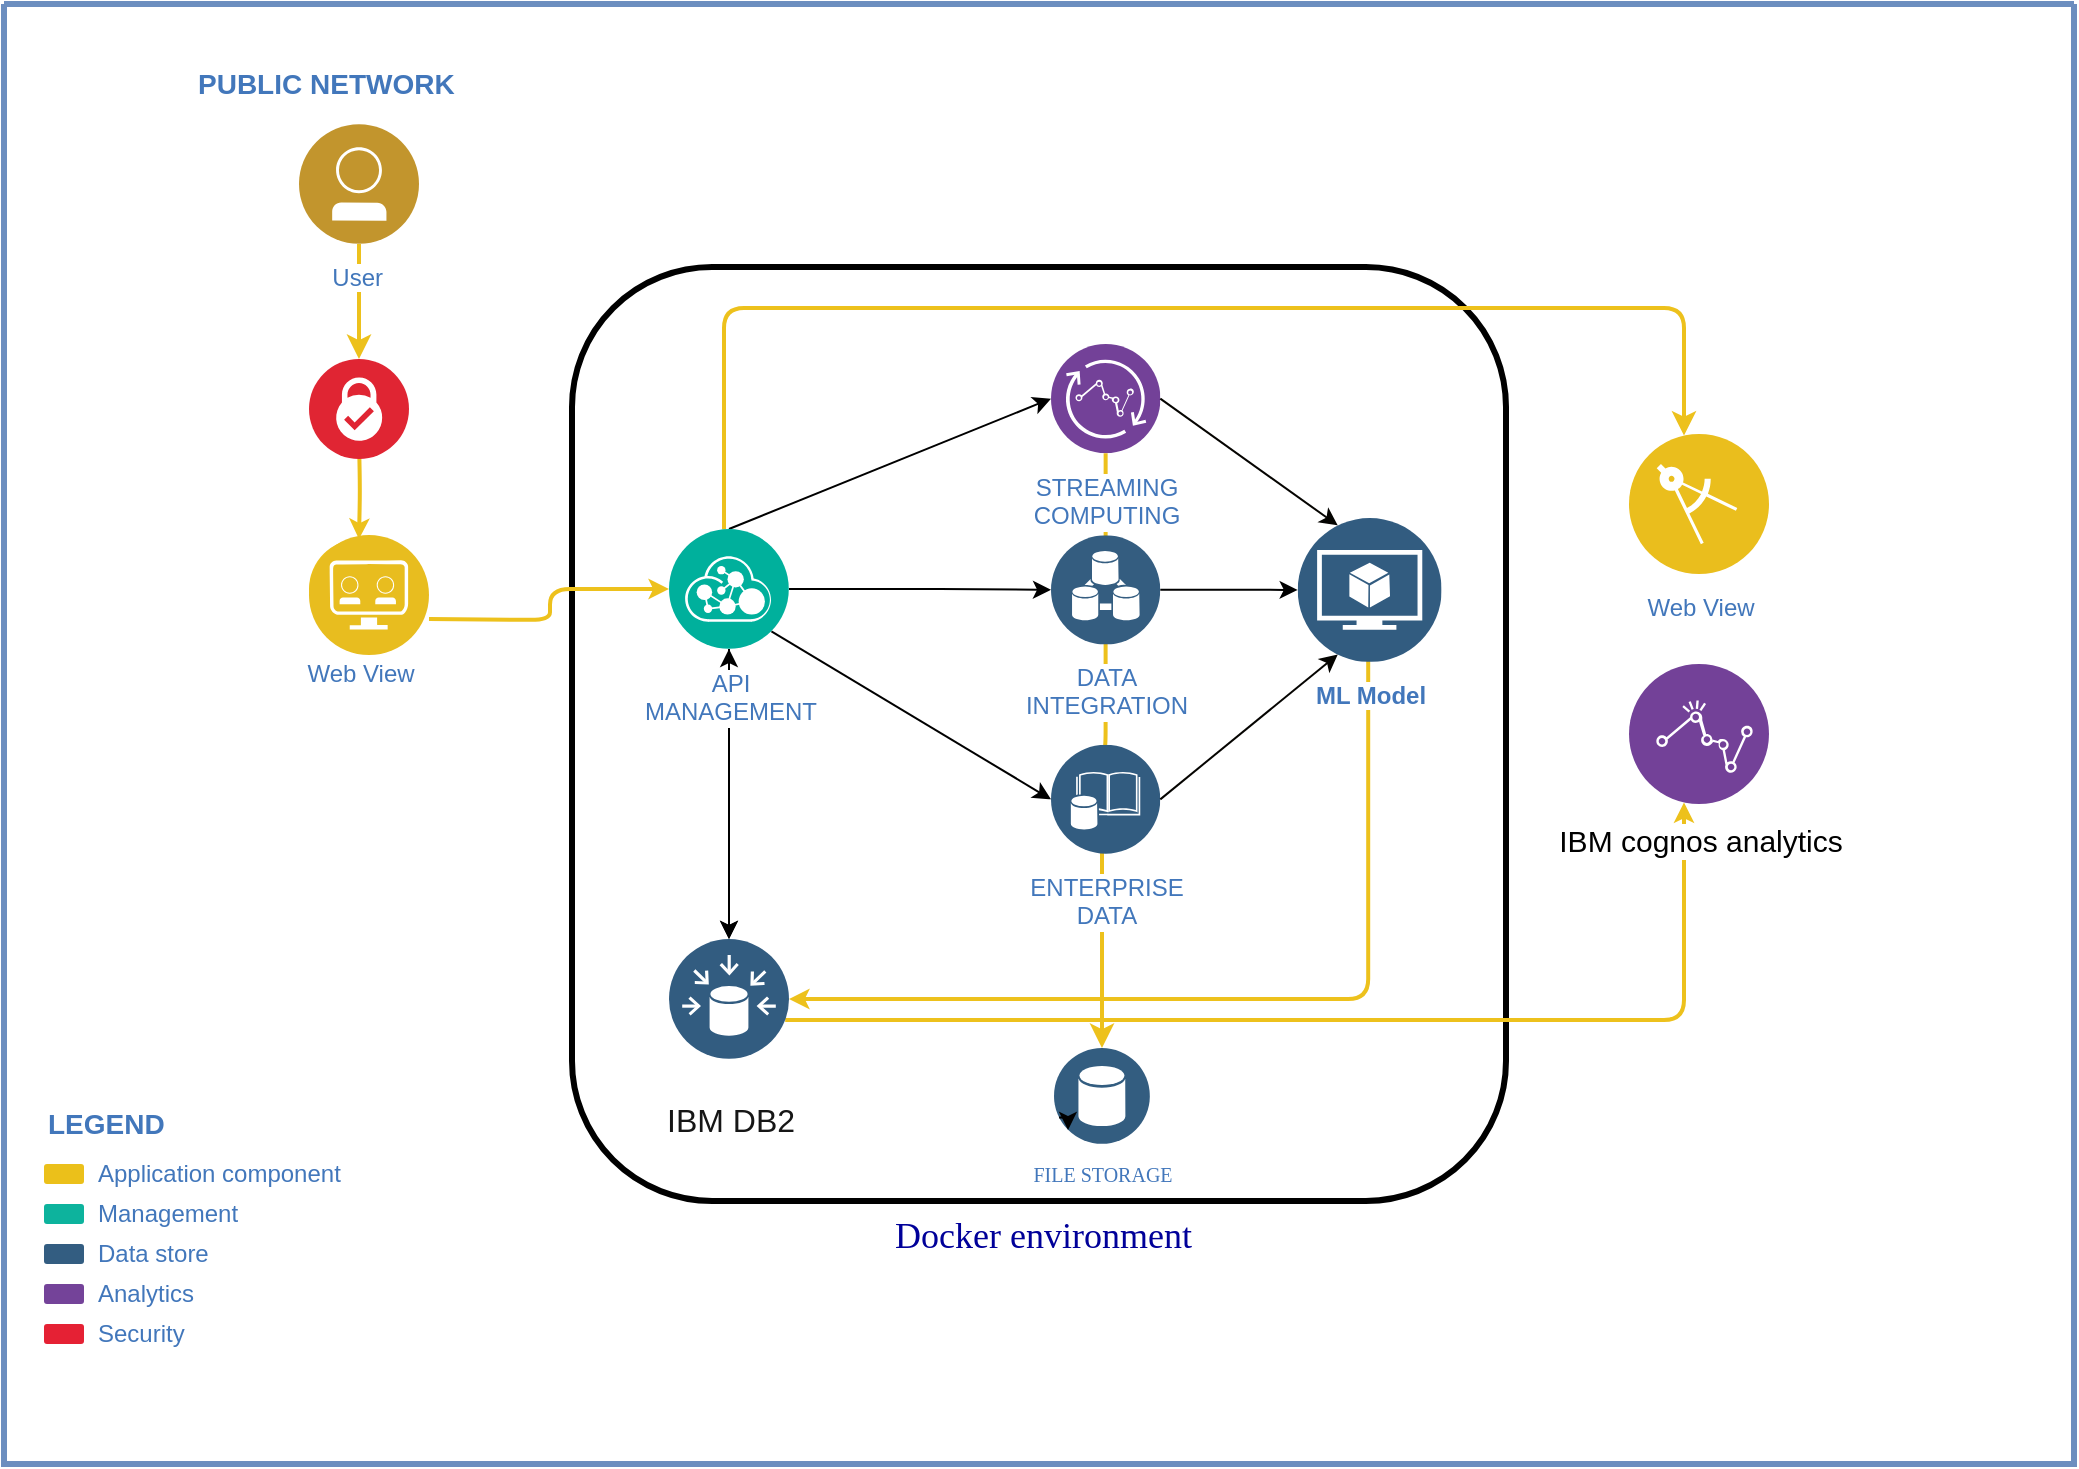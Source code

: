 <mxfile version="20.5.1" type="github">
  <diagram id="2f404044-711c-603c-8f00-f6bb4c023d3c" name="Page-1">
    <mxGraphModel dx="1619" dy="591" grid="1" gridSize="10" guides="1" tooltips="1" connect="1" arrows="1" fold="1" page="1" pageScale="1" pageWidth="1169" pageHeight="827" background="none" math="0" shadow="0">
      <root>
        <mxCell id="0" />
        <mxCell id="1" parent="0" />
        <mxCell id="21" value="" style="swimlane;shadow=0;strokeColor=#6c8ebf;fillColor=#dae8fc;align=left;startSize=0;collapsible=0;strokeWidth=3;labelBorderColor=default;rounded=1;" parent="1" vertex="1">
          <mxGeometry x="67" y="49" width="1035" height="730" as="geometry" />
        </mxCell>
        <mxCell id="uKJPWOqe56dpy3O789kY-207" value="&lt;font style=&quot;font-size: 18px;&quot;&gt;&amp;nbsp;Docker environment&lt;/font&gt;" style="whiteSpace=wrap;html=1;aspect=fixed;labelBorderColor=none;fillStyle=auto;fontFamily=Verdana;fontSize=16;fontColor=#000099;fillColor=none;gradientColor=none;glass=1;strokeWidth=3;labelPosition=center;verticalLabelPosition=bottom;align=center;verticalAlign=top;rounded=1;" parent="21" vertex="1">
          <mxGeometry x="284" y="131.5" width="467" height="467" as="geometry" />
        </mxCell>
        <mxCell id="uKJPWOqe56dpy3O789kY-211" style="edgeStyle=orthogonalEdgeStyle;orthogonalLoop=1;jettySize=auto;html=1;exitX=0.5;exitY=1;exitDx=0;exitDy=0;strokeColor=#EDC11C;strokeWidth=2;fontFamily=Verdana;fontSize=16;fontColor=#2D31BA;fillColor=#FFEB33;rounded=1;" parent="21" source="11" target="uKJPWOqe56dpy3O789kY-210" edge="1">
          <mxGeometry relative="1" as="geometry" />
        </mxCell>
        <mxCell id="22" value="PUBLIC NETWORK" style="text;html=1;align=left;verticalAlign=middle;fontColor=#4277BB;shadow=0;dashed=0;strokeColor=none;fillColor=none;labelBackgroundColor=none;fontStyle=1;fontSize=14;spacingLeft=5;rounded=1;" parent="21" vertex="1">
          <mxGeometry x="90" y="30" width="150" height="20" as="geometry" />
        </mxCell>
        <mxCell id="50" value="Application component" style="html=1;shadow=0;labelBackgroundColor=none;strokeColor=none;strokeWidth=2;fillColor=#EBC01A;gradientColor=none;fontSize=12;fontColor=#4277BB;align=left;labelPosition=right;verticalLabelPosition=middle;verticalAlign=middle;spacingLeft=5;rounded=1;" parent="21" vertex="1">
          <mxGeometry x="20" y="580" width="20" height="10" as="geometry" />
        </mxCell>
        <mxCell id="52" value="Management" style="html=1;shadow=0;labelBackgroundColor=none;strokeColor=none;strokeWidth=2;fillColor=#0DB39D;gradientColor=none;fontSize=12;fontColor=#4277BB;align=left;labelPosition=right;verticalLabelPosition=middle;verticalAlign=middle;spacingLeft=5;rounded=1;" parent="21" vertex="1">
          <mxGeometry x="20" y="600" width="20" height="10" as="geometry" />
        </mxCell>
        <mxCell id="53" value="Data store" style="html=1;shadow=0;labelBackgroundColor=none;strokeColor=none;strokeWidth=2;fillColor=#335D81;gradientColor=none;fontSize=12;fontColor=#4277BB;align=left;labelPosition=right;verticalLabelPosition=middle;verticalAlign=middle;spacingLeft=5;rounded=1;" parent="21" vertex="1">
          <mxGeometry x="20" y="620" width="20" height="10" as="geometry" />
        </mxCell>
        <mxCell id="54" value="Analytics" style="html=1;shadow=0;labelBackgroundColor=none;strokeColor=none;strokeWidth=2;fillColor=#744399;gradientColor=none;fontSize=12;fontColor=#4277BB;align=left;labelPosition=right;verticalLabelPosition=middle;verticalAlign=middle;spacingLeft=5;rounded=1;" parent="21" vertex="1">
          <mxGeometry x="20" y="640" width="20" height="10" as="geometry" />
        </mxCell>
        <mxCell id="56" value="Security" style="html=1;shadow=0;labelBackgroundColor=none;strokeColor=none;strokeWidth=2;fillColor=#E52134;gradientColor=none;fontSize=12;fontColor=#4277BB;align=left;labelPosition=right;verticalLabelPosition=middle;verticalAlign=middle;spacingLeft=5;rounded=1;" parent="21" vertex="1">
          <mxGeometry x="20" y="660" width="20" height="10" as="geometry" />
        </mxCell>
        <mxCell id="59" value="LEGEND" style="text;html=1;align=left;verticalAlign=middle;fontColor=#4277BB;shadow=0;dashed=0;strokeColor=none;fillColor=none;labelBackgroundColor=none;fontStyle=1;fontSize=14;spacingLeft=0;rounded=1;" parent="21" vertex="1">
          <mxGeometry x="20" y="550" width="150" height="20" as="geometry" />
        </mxCell>
        <mxCell id="uKJPWOqe56dpy3O789kY-122" style="edgeStyle=orthogonalEdgeStyle;orthogonalLoop=1;jettySize=auto;html=1;strokeColor=#EDC11C;fontFamily=Helvetica;fontSize=18;fillColor=#FFEB33;strokeWidth=2;rounded=1;" parent="21" source="6" target="15" edge="1">
          <mxGeometry relative="1" as="geometry">
            <Array as="points">
              <mxPoint x="360" y="152" />
              <mxPoint x="840" y="152" />
            </Array>
          </mxGeometry>
        </mxCell>
        <mxCell id="uKJPWOqe56dpy3O789kY-127" value="" style="edgeStyle=orthogonalEdgeStyle;html=1;labelBackgroundColor=#ffffff;jettySize=auto;orthogonalLoop=1;strokeColor=#EDC11C;fontColor=#000000;startArrow=classic;startFill=1;strokeWidth=2;endSize=4;startSize=4;endArrow=none;rounded=1;" parent="21" source="uKJPWOqe56dpy3O789kY-105" target="4" edge="1">
          <mxGeometry relative="1" as="geometry">
            <mxPoint x="402.5" y="507.5" as="sourcePoint" />
            <mxPoint x="395.5" y="507.5" as="targetPoint" />
            <Array as="points">
              <mxPoint x="840" y="508" />
            </Array>
          </mxGeometry>
        </mxCell>
        <mxCell id="23" style="edgeStyle=orthogonalEdgeStyle;html=1;labelBackgroundColor=#ffffff;jettySize=auto;orthogonalLoop=1;strokeColor=#EDC11C;fontColor=#000000;startArrow=none;startFill=1;strokeWidth=2;endSize=4;startSize=4;rounded=1;" parent="21" target="3" edge="1">
          <mxGeometry relative="1" as="geometry">
            <mxPoint x="177.5" y="217.5" as="sourcePoint" />
          </mxGeometry>
        </mxCell>
        <mxCell id="3" value="Web View" style="aspect=fixed;perimeter=ellipsePerimeter;html=1;align=center;shadow=0;dashed=0;image;image=img/lib/ibm/applications/saas_applications.svg;strokeColor=#FF0000;fillColor=#FFFF66;gradientColor=none;fontColor=#4277BB;labelBackgroundColor=#ffffff;spacingTop=3;rounded=1;" parent="21" vertex="1">
          <mxGeometry x="152.5" y="267.5" width="50" height="50" as="geometry" />
        </mxCell>
        <mxCell id="4" value="&lt;h1 style=&quot;box-sizing: inherit; padding: 0px; border: 0px; margin: 0px; font-variant-numeric: inherit; font-variant-east-asian: inherit; font-weight: var(--cds-productive-heading-04-font-weight, 400); font-stretch: inherit; line-height: 2.25rem; vertical-align: baseline; letter-spacing: var(--cds-productive-heading-04-letter-spacing, 0); overflow: hidden; text-overflow: ellipsis; color: rgb(22, 22, 22);&quot; class=&quot;pal--page-header__title-text&quot;&gt;&lt;font style=&quot;font-size: 16px; line-height: 1.15;&quot;&gt;IBM DB2&lt;/font&gt;&lt;/h1&gt;" style="aspect=fixed;perimeter=ellipsePerimeter;html=1;align=center;shadow=0;dashed=0;image;image=img/lib/ibm/data/data_sources.svg;strokeColor=#FF0000;fillColor=#FFFF66;gradientColor=none;fontColor=#4277BB;labelBackgroundColor=#ffffff;spacingTop=3;rounded=1;" parent="21" vertex="1">
          <mxGeometry x="332.5" y="467.5" width="60" height="60" as="geometry" />
        </mxCell>
        <mxCell id="uKJPWOqe56dpy3O789kY-93" style="edgeStyle=orthogonalEdgeStyle;orthogonalLoop=1;jettySize=auto;html=1;rounded=1;" parent="21" source="6" target="12" edge="1">
          <mxGeometry relative="1" as="geometry" />
        </mxCell>
        <mxCell id="uKJPWOqe56dpy3O789kY-99" value="" style="edgeStyle=orthogonalEdgeStyle;orthogonalLoop=1;jettySize=auto;html=1;rounded=1;" parent="21" source="6" target="4" edge="1">
          <mxGeometry relative="1" as="geometry" />
        </mxCell>
        <mxCell id="uKJPWOqe56dpy3O789kY-97" value="" style="endArrow=classic;html=1;exitX=0.5;exitY=0;exitDx=0;exitDy=0;entryX=0;entryY=0.5;entryDx=0;entryDy=0;rounded=1;" parent="21" source="6" target="11" edge="1">
          <mxGeometry width="50" height="50" relative="1" as="geometry">
            <mxPoint x="582.5" y="327.5" as="sourcePoint" />
            <mxPoint x="632.5" y="277.5" as="targetPoint" />
          </mxGeometry>
        </mxCell>
        <mxCell id="uKJPWOqe56dpy3O789kY-98" value="" style="endArrow=classic;html=1;exitX=1;exitY=1;exitDx=0;exitDy=0;entryX=0;entryY=0.5;entryDx=0;entryDy=0;rounded=1;" parent="21" source="6" target="16" edge="1">
          <mxGeometry width="50" height="50" relative="1" as="geometry">
            <mxPoint x="372.5" y="272.5" as="sourcePoint" />
            <mxPoint x="533.5" y="197.5" as="targetPoint" />
          </mxGeometry>
        </mxCell>
        <mxCell id="uKJPWOqe56dpy3O789kY-100" value="" style="aspect=fixed;perimeter=ellipsePerimeter;html=1;align=center;shadow=0;dashed=0;fontColor=#4277BB;labelBackgroundColor=#ffffff;fontSize=12;spacingTop=3;image;image=img/lib/ibm/security/security_services.svg;rounded=1;" parent="21" vertex="1">
          <mxGeometry x="152.5" y="177.5" width="50" height="50" as="geometry" />
        </mxCell>
        <mxCell id="uKJPWOqe56dpy3O789kY-110" value="" style="edgeStyle=orthogonalEdgeStyle;html=1;labelBackgroundColor=#ffffff;jettySize=auto;orthogonalLoop=1;strokeColor=#EDC11C;fontColor=#000000;startArrow=classic;startFill=1;strokeWidth=2;endSize=4;startSize=4;endArrow=none;exitX=1;exitY=0.5;exitDx=0;exitDy=0;entryX=0.56;entryY=0.425;entryDx=0;entryDy=0;entryPerimeter=0;rounded=1;" parent="21" source="4" edge="1">
          <mxGeometry relative="1" as="geometry">
            <mxPoint x="402.5" y="547.44" as="sourcePoint" />
            <mxPoint x="682.1" y="317.75" as="targetPoint" />
            <Array as="points">
              <mxPoint x="682.5" y="497.5" />
            </Array>
          </mxGeometry>
        </mxCell>
        <mxCell id="uKJPWOqe56dpy3O789kY-62" value="&lt;b&gt;ML Model&lt;/b&gt;" style="aspect=fixed;perimeter=ellipsePerimeter;html=1;align=center;shadow=0;dashed=0;fontColor=#4277BB;labelBackgroundColor=#ffffff;fontSize=12;spacingTop=3;image;image=img/lib/ibm/data/model.svg;rounded=1;" parent="21" vertex="1">
          <mxGeometry x="646.85" y="257.01" width="71.88" height="71.88" as="geometry" />
        </mxCell>
        <mxCell id="uKJPWOqe56dpy3O789kY-84" value="" style="group;fontSize=11;rounded=1;" parent="21" vertex="1" connectable="0">
          <mxGeometry x="523.5" y="170" width="146.5" height="307.5" as="geometry" />
        </mxCell>
        <mxCell id="11" value="STREAMING&lt;div&gt;COMPUTING&lt;/div&gt;" style="aspect=fixed;perimeter=ellipsePerimeter;html=1;align=center;shadow=0;dashed=0;image;image=img/lib/ibm/analytics/streaming_computing.svg;strokeColor=#FF0000;fillColor=#000099;gradientColor=none;fontColor=#4277BB;labelBackgroundColor=#ffffff;spacingTop=3;rounded=1;" parent="uKJPWOqe56dpy3O789kY-84" vertex="1">
          <mxGeometry width="54.643" height="54.643" as="geometry" />
        </mxCell>
        <mxCell id="12" value="DATA&lt;div&gt;INTEGRATION&lt;/div&gt;" style="aspect=fixed;perimeter=ellipsePerimeter;html=1;align=center;shadow=0;dashed=0;image;image=img/lib/ibm/data/device_registry.svg;strokeColor=#FF0000;fillColor=#FFFF66;gradientColor=none;fontColor=#4277BB;labelBackgroundColor=#ffffff;spacingTop=3;rounded=1;" parent="uKJPWOqe56dpy3O789kY-84" vertex="1">
          <mxGeometry y="95.625" width="54.643" height="54.643" as="geometry" />
        </mxCell>
        <mxCell id="16" value="ENTERPRISE&lt;div&gt;DATA&lt;/div&gt;" style="aspect=fixed;perimeter=ellipsePerimeter;html=1;align=center;shadow=0;dashed=0;image;image=img/lib/ibm/data/enterprise_data.svg;strokeColor=#FF0000;fillColor=#FFFF66;gradientColor=none;fontColor=#4277BB;labelBackgroundColor=#ffffff;spacingTop=3;rounded=1;" parent="uKJPWOqe56dpy3O789kY-84" vertex="1">
          <mxGeometry y="200.357" width="54.643" height="54.643" as="geometry" />
        </mxCell>
        <mxCell id="uKJPWOqe56dpy3O789kY-86" value="" style="edgeStyle=orthogonalEdgeStyle;orthogonalLoop=1;jettySize=auto;html=1;rounded=1;" parent="21" source="12" target="uKJPWOqe56dpy3O789kY-62" edge="1">
          <mxGeometry relative="1" as="geometry" />
        </mxCell>
        <mxCell id="uKJPWOqe56dpy3O789kY-115" value="" style="endArrow=classic;html=1;strokeColor=#050401;fontFamily=Helvetica;fontSize=18;fillColor=#FFEB33;exitX=1;exitY=0.5;exitDx=0;exitDy=0;entryX=0.25;entryY=1;entryDx=0;entryDy=0;rounded=1;" parent="21" source="16" target="uKJPWOqe56dpy3O789kY-62" edge="1">
          <mxGeometry width="50" height="50" relative="1" as="geometry">
            <mxPoint x="592.5" y="417.5" as="sourcePoint" />
            <mxPoint x="642.5" y="367.5" as="targetPoint" />
          </mxGeometry>
        </mxCell>
        <mxCell id="uKJPWOqe56dpy3O789kY-116" value="" style="endArrow=classic;html=1;strokeColor=#050401;fontFamily=Helvetica;fontSize=18;fillColor=#FFEB33;exitX=1;exitY=0.5;exitDx=0;exitDy=0;entryX=0.25;entryY=0;entryDx=0;entryDy=0;rounded=1;" parent="21" source="11" target="uKJPWOqe56dpy3O789kY-62" edge="1">
          <mxGeometry width="50" height="50" relative="1" as="geometry">
            <mxPoint x="632.5" y="227.5" as="sourcePoint" />
            <mxPoint x="682.5" y="177.5" as="targetPoint" />
          </mxGeometry>
        </mxCell>
        <mxCell id="uKJPWOqe56dpy3O789kY-118" value="" style="aspect=fixed;perimeter=ellipsePerimeter;html=1;align=center;shadow=0;dashed=0;fontColor=#4277BB;labelBackgroundColor=#ffffff;fontSize=12;spacingTop=3;image;image=img/lib/ibm/applications/api_developer_portal.svg;fontFamily=Helvetica;fillColor=#E9FF8F;rounded=1;" parent="21" vertex="1">
          <mxGeometry x="152.5" y="265.5" width="60" height="60" as="geometry" />
        </mxCell>
        <mxCell id="uKJPWOqe56dpy3O789kY-119" value="" style="edgeStyle=orthogonalEdgeStyle;html=1;labelBackgroundColor=#ffffff;jettySize=auto;orthogonalLoop=1;strokeColor=#EDC11C;fontColor=#000000;startArrow=classic;startFill=1;strokeWidth=2;endSize=4;startSize=4;endArrow=none;exitX=0;exitY=0.5;exitDx=0;exitDy=0;rounded=1;" parent="21" source="6" edge="1">
          <mxGeometry relative="1" as="geometry">
            <mxPoint x="322.5" y="307.5" as="sourcePoint" />
            <mxPoint x="212.5" y="307.5" as="targetPoint" />
            <Array as="points" />
          </mxGeometry>
        </mxCell>
        <mxCell id="uKJPWOqe56dpy3O789kY-123" value="" style="endArrow=classic;startArrow=classic;html=1;strokeColor=#000000;fontFamily=Helvetica;fontSize=18;fillColor=#FFEB33;entryX=0.5;entryY=1;entryDx=0;entryDy=0;exitX=0.5;exitY=0;exitDx=0;exitDy=0;rounded=1;" parent="21" source="4" target="6" edge="1">
          <mxGeometry width="50" height="50" relative="1" as="geometry">
            <mxPoint x="332.5" y="437.5" as="sourcePoint" />
            <mxPoint x="382.5" y="387.5" as="targetPoint" />
          </mxGeometry>
        </mxCell>
        <mxCell id="6" value="API&lt;div&gt;MANAGEMENT&lt;/div&gt;" style="aspect=fixed;perimeter=ellipsePerimeter;html=1;align=center;shadow=0;dashed=0;image;image=img/lib/ibm/management/api_management.svg;strokeColor=#FF0000;fillColor=#FFFF66;gradientColor=none;fontColor=#4277BB;labelBackgroundColor=#ffffff;spacingTop=3;rounded=1;" parent="21" vertex="1">
          <mxGeometry x="332.5" y="262.5" width="60" height="60" as="geometry" />
        </mxCell>
        <mxCell id="uKJPWOqe56dpy3O789kY-128" value="" style="group;rounded=1;" parent="21" vertex="1" connectable="0">
          <mxGeometry x="812.5" y="215" width="70" height="210" as="geometry" />
        </mxCell>
        <mxCell id="15" value="Web View" style="aspect=fixed;perimeter=ellipsePerimeter;html=1;align=center;shadow=0;dashed=0;image;image=img/lib/ibm/applications/enterprise_applications.svg;strokeColor=#FF0000;fillColor=#FFFF66;gradientColor=none;fontColor=#4277BB;labelBackgroundColor=#ffffff;spacingTop=3;rounded=1;" parent="uKJPWOqe56dpy3O789kY-128" vertex="1">
          <mxGeometry width="70" height="70" as="geometry" />
        </mxCell>
        <mxCell id="uKJPWOqe56dpy3O789kY-105" value="&lt;font color=&quot;#000000&quot; style=&quot;font-size: 15px;&quot;&gt;IBM cognos analytics&lt;/font&gt;" style="aspect=fixed;perimeter=ellipsePerimeter;html=1;align=center;shadow=0;dashed=0;fontColor=#4277BB;labelBackgroundColor=#ffffff;fontSize=12;spacingTop=3;image;image=img/lib/ibm/analytics/analytics.svg;rounded=1;" parent="uKJPWOqe56dpy3O789kY-128" vertex="1">
          <mxGeometry y="115" width="70" height="70" as="geometry" />
        </mxCell>
        <mxCell id="uKJPWOqe56dpy3O789kY-166" style="edgeStyle=orthogonalEdgeStyle;orthogonalLoop=1;jettySize=auto;html=1;exitX=0.5;exitY=1;exitDx=0;exitDy=0;strokeColor=#EDC11C;strokeWidth=2;fontFamily=Verdana;fontSize=16;fontColor=#000000;fillColor=#FFEB33;rounded=1;" parent="uKJPWOqe56dpy3O789kY-128" source="uKJPWOqe56dpy3O789kY-105" target="uKJPWOqe56dpy3O789kY-105" edge="1">
          <mxGeometry relative="1" as="geometry" />
        </mxCell>
        <mxCell id="uKJPWOqe56dpy3O789kY-208" value="" style="edgeStyle=orthogonalEdgeStyle;orthogonalLoop=1;jettySize=auto;html=1;strokeColor=#EDC11C;strokeWidth=2;fontFamily=Verdana;fontSize=16;fontColor=#2D31BA;fillColor=#FFEB33;rounded=1;" parent="21" source="2" target="uKJPWOqe56dpy3O789kY-100" edge="1">
          <mxGeometry relative="1" as="geometry" />
        </mxCell>
        <mxCell id="2" value="User&amp;nbsp;" style="aspect=fixed;perimeter=ellipsePerimeter;html=1;align=center;shadow=0;dashed=0;image;image=img/lib/ibm/users/user.svg;strokeColor=#FF0000;fillColor=#FFFF66;gradientColor=none;fontColor=#4277BB;labelBackgroundColor=#ffffff;fontSize=12;spacingTop=3;rounded=1;" parent="21" vertex="1">
          <mxGeometry x="147.5" y="60" width="60" height="60" as="geometry" />
        </mxCell>
        <mxCell id="uKJPWOqe56dpy3O789kY-210" value="FILE STORAGE" style="aspect=fixed;perimeter=ellipsePerimeter;html=1;align=center;shadow=0;dashed=0;fontColor=#4277BB;labelBackgroundColor=#ffffff;fontSize=10;spacingTop=3;image;image=img/lib/ibm/data/data_services.svg;glass=1;labelBorderColor=none;fillStyle=auto;strokeWidth=3;fontFamily=Verdana;fillColor=#000099;gradientColor=none;rounded=1;" parent="21" vertex="1">
          <mxGeometry x="525" y="522" width="48" height="48" as="geometry" />
        </mxCell>
        <mxCell id="9FLBnOrhTNeA0lY-Z9zI-59" style="edgeStyle=orthogonalEdgeStyle;orthogonalLoop=1;jettySize=auto;html=1;exitX=0;exitY=0.75;exitDx=0;exitDy=0;entryX=0;entryY=1;entryDx=0;entryDy=0;rounded=1;" edge="1" parent="21" source="uKJPWOqe56dpy3O789kY-210" target="uKJPWOqe56dpy3O789kY-210">
          <mxGeometry relative="1" as="geometry" />
        </mxCell>
      </root>
    </mxGraphModel>
  </diagram>
</mxfile>
